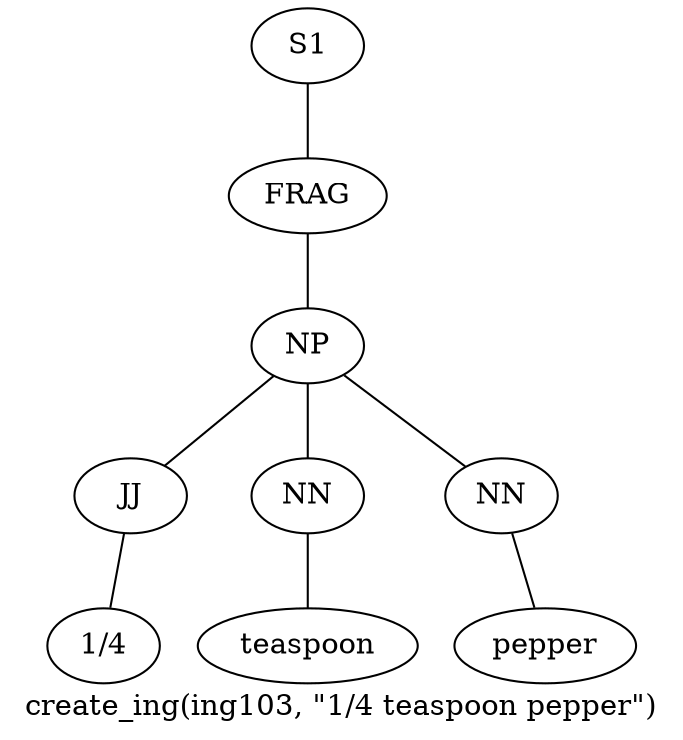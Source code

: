 graph SyntaxGraph {
	label = "create_ing(ing103, \"1/4 teaspoon pepper\")";
	Node0 [label="S1"];
	Node1 [label="FRAG"];
	Node2 [label="NP"];
	Node3 [label="JJ"];
	Node4 [label="1/4"];
	Node5 [label="NN"];
	Node6 [label="teaspoon"];
	Node7 [label="NN"];
	Node8 [label="pepper"];

	Node0 -- Node1;
	Node1 -- Node2;
	Node2 -- Node3;
	Node2 -- Node5;
	Node2 -- Node7;
	Node3 -- Node4;
	Node5 -- Node6;
	Node7 -- Node8;
}